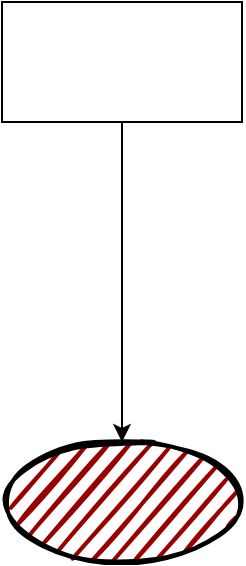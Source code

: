<mxfile version="17.4.5" type="github"><diagram id="3tNCDNB7JMKRI7tFCLuY" name="Page-1"><mxGraphModel dx="1134" dy="848" grid="1" gridSize="10" guides="1" tooltips="1" connect="1" arrows="1" fold="1" page="1" pageScale="1" pageWidth="827" pageHeight="1169" math="0" shadow="0"><root><mxCell id="0"/><mxCell id="1" parent="0"/><mxCell id="y5JvN2qnqLGjpFr9QV8s-3" style="edgeStyle=orthogonalEdgeStyle;rounded=0;orthogonalLoop=1;jettySize=auto;html=1;" edge="1" parent="1" source="y5JvN2qnqLGjpFr9QV8s-1" target="y5JvN2qnqLGjpFr9QV8s-2"><mxGeometry relative="1" as="geometry"/></mxCell><mxCell id="y5JvN2qnqLGjpFr9QV8s-1" value="" style="rounded=0;whiteSpace=wrap;html=1;" vertex="1" parent="1"><mxGeometry x="250" y="280" width="120" height="60" as="geometry"/></mxCell><mxCell id="y5JvN2qnqLGjpFr9QV8s-2" value="" style="ellipse;whiteSpace=wrap;html=1;strokeWidth=2;fillWeight=2;hachureGap=8;fillColor=#990000;fillStyle=dots;sketch=1;" vertex="1" parent="1"><mxGeometry x="250" y="500" width="120" height="60" as="geometry"/></mxCell></root></mxGraphModel></diagram></mxfile>